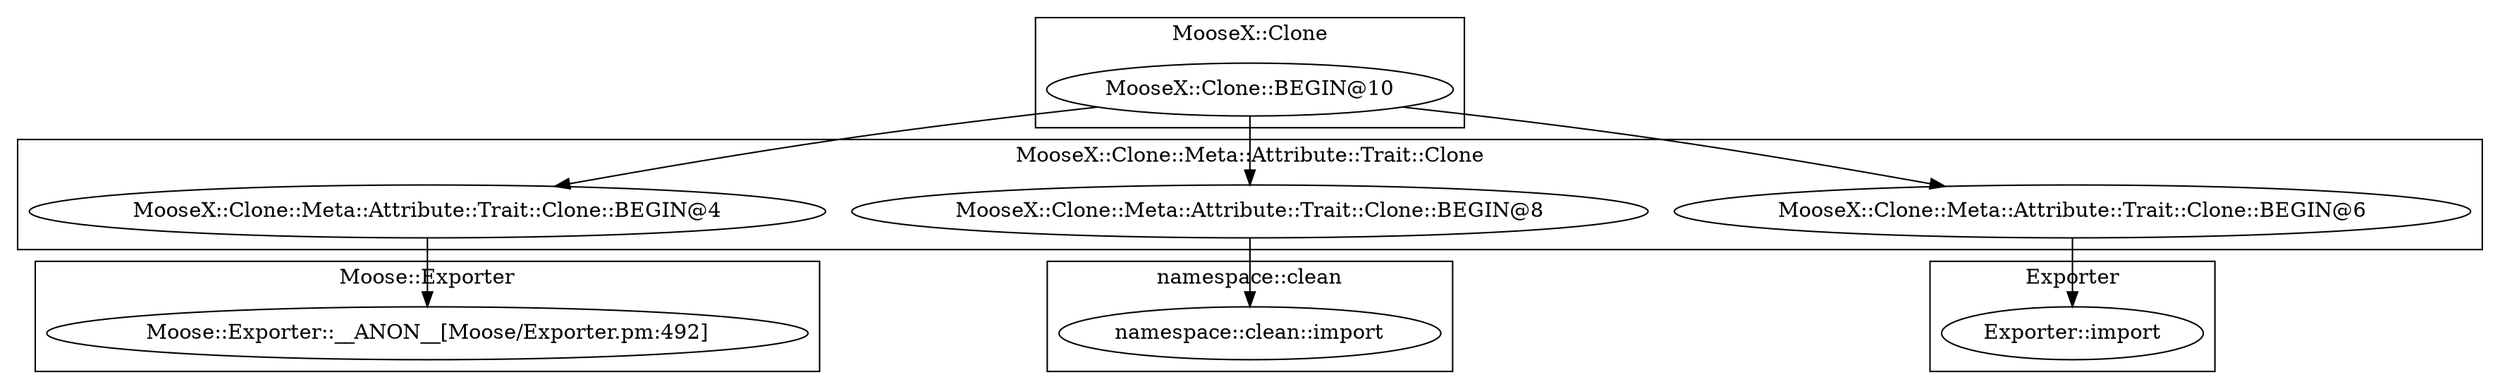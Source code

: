 digraph {
graph [overlap=false]
subgraph cluster_namespace_clean {
	label="namespace::clean";
	"namespace::clean::import";
}
subgraph cluster_Exporter {
	label="Exporter";
	"Exporter::import";
}
subgraph cluster_MooseX_Clone_Meta_Attribute_Trait_Clone {
	label="MooseX::Clone::Meta::Attribute::Trait::Clone";
	"MooseX::Clone::Meta::Attribute::Trait::Clone::BEGIN@4";
	"MooseX::Clone::Meta::Attribute::Trait::Clone::BEGIN@8";
	"MooseX::Clone::Meta::Attribute::Trait::Clone::BEGIN@6";
}
subgraph cluster_MooseX_Clone {
	label="MooseX::Clone";
	"MooseX::Clone::BEGIN@10";
}
subgraph cluster_Moose_Exporter {
	label="Moose::Exporter";
	"Moose::Exporter::__ANON__[Moose/Exporter.pm:492]";
}
"MooseX::Clone::BEGIN@10" -> "MooseX::Clone::Meta::Attribute::Trait::Clone::BEGIN@6";
"MooseX::Clone::BEGIN@10" -> "MooseX::Clone::Meta::Attribute::Trait::Clone::BEGIN@8";
"MooseX::Clone::Meta::Attribute::Trait::Clone::BEGIN@8" -> "namespace::clean::import";
"MooseX::Clone::Meta::Attribute::Trait::Clone::BEGIN@4" -> "Moose::Exporter::__ANON__[Moose/Exporter.pm:492]";
"MooseX::Clone::Meta::Attribute::Trait::Clone::BEGIN@6" -> "Exporter::import";
"MooseX::Clone::BEGIN@10" -> "MooseX::Clone::Meta::Attribute::Trait::Clone::BEGIN@4";
}
